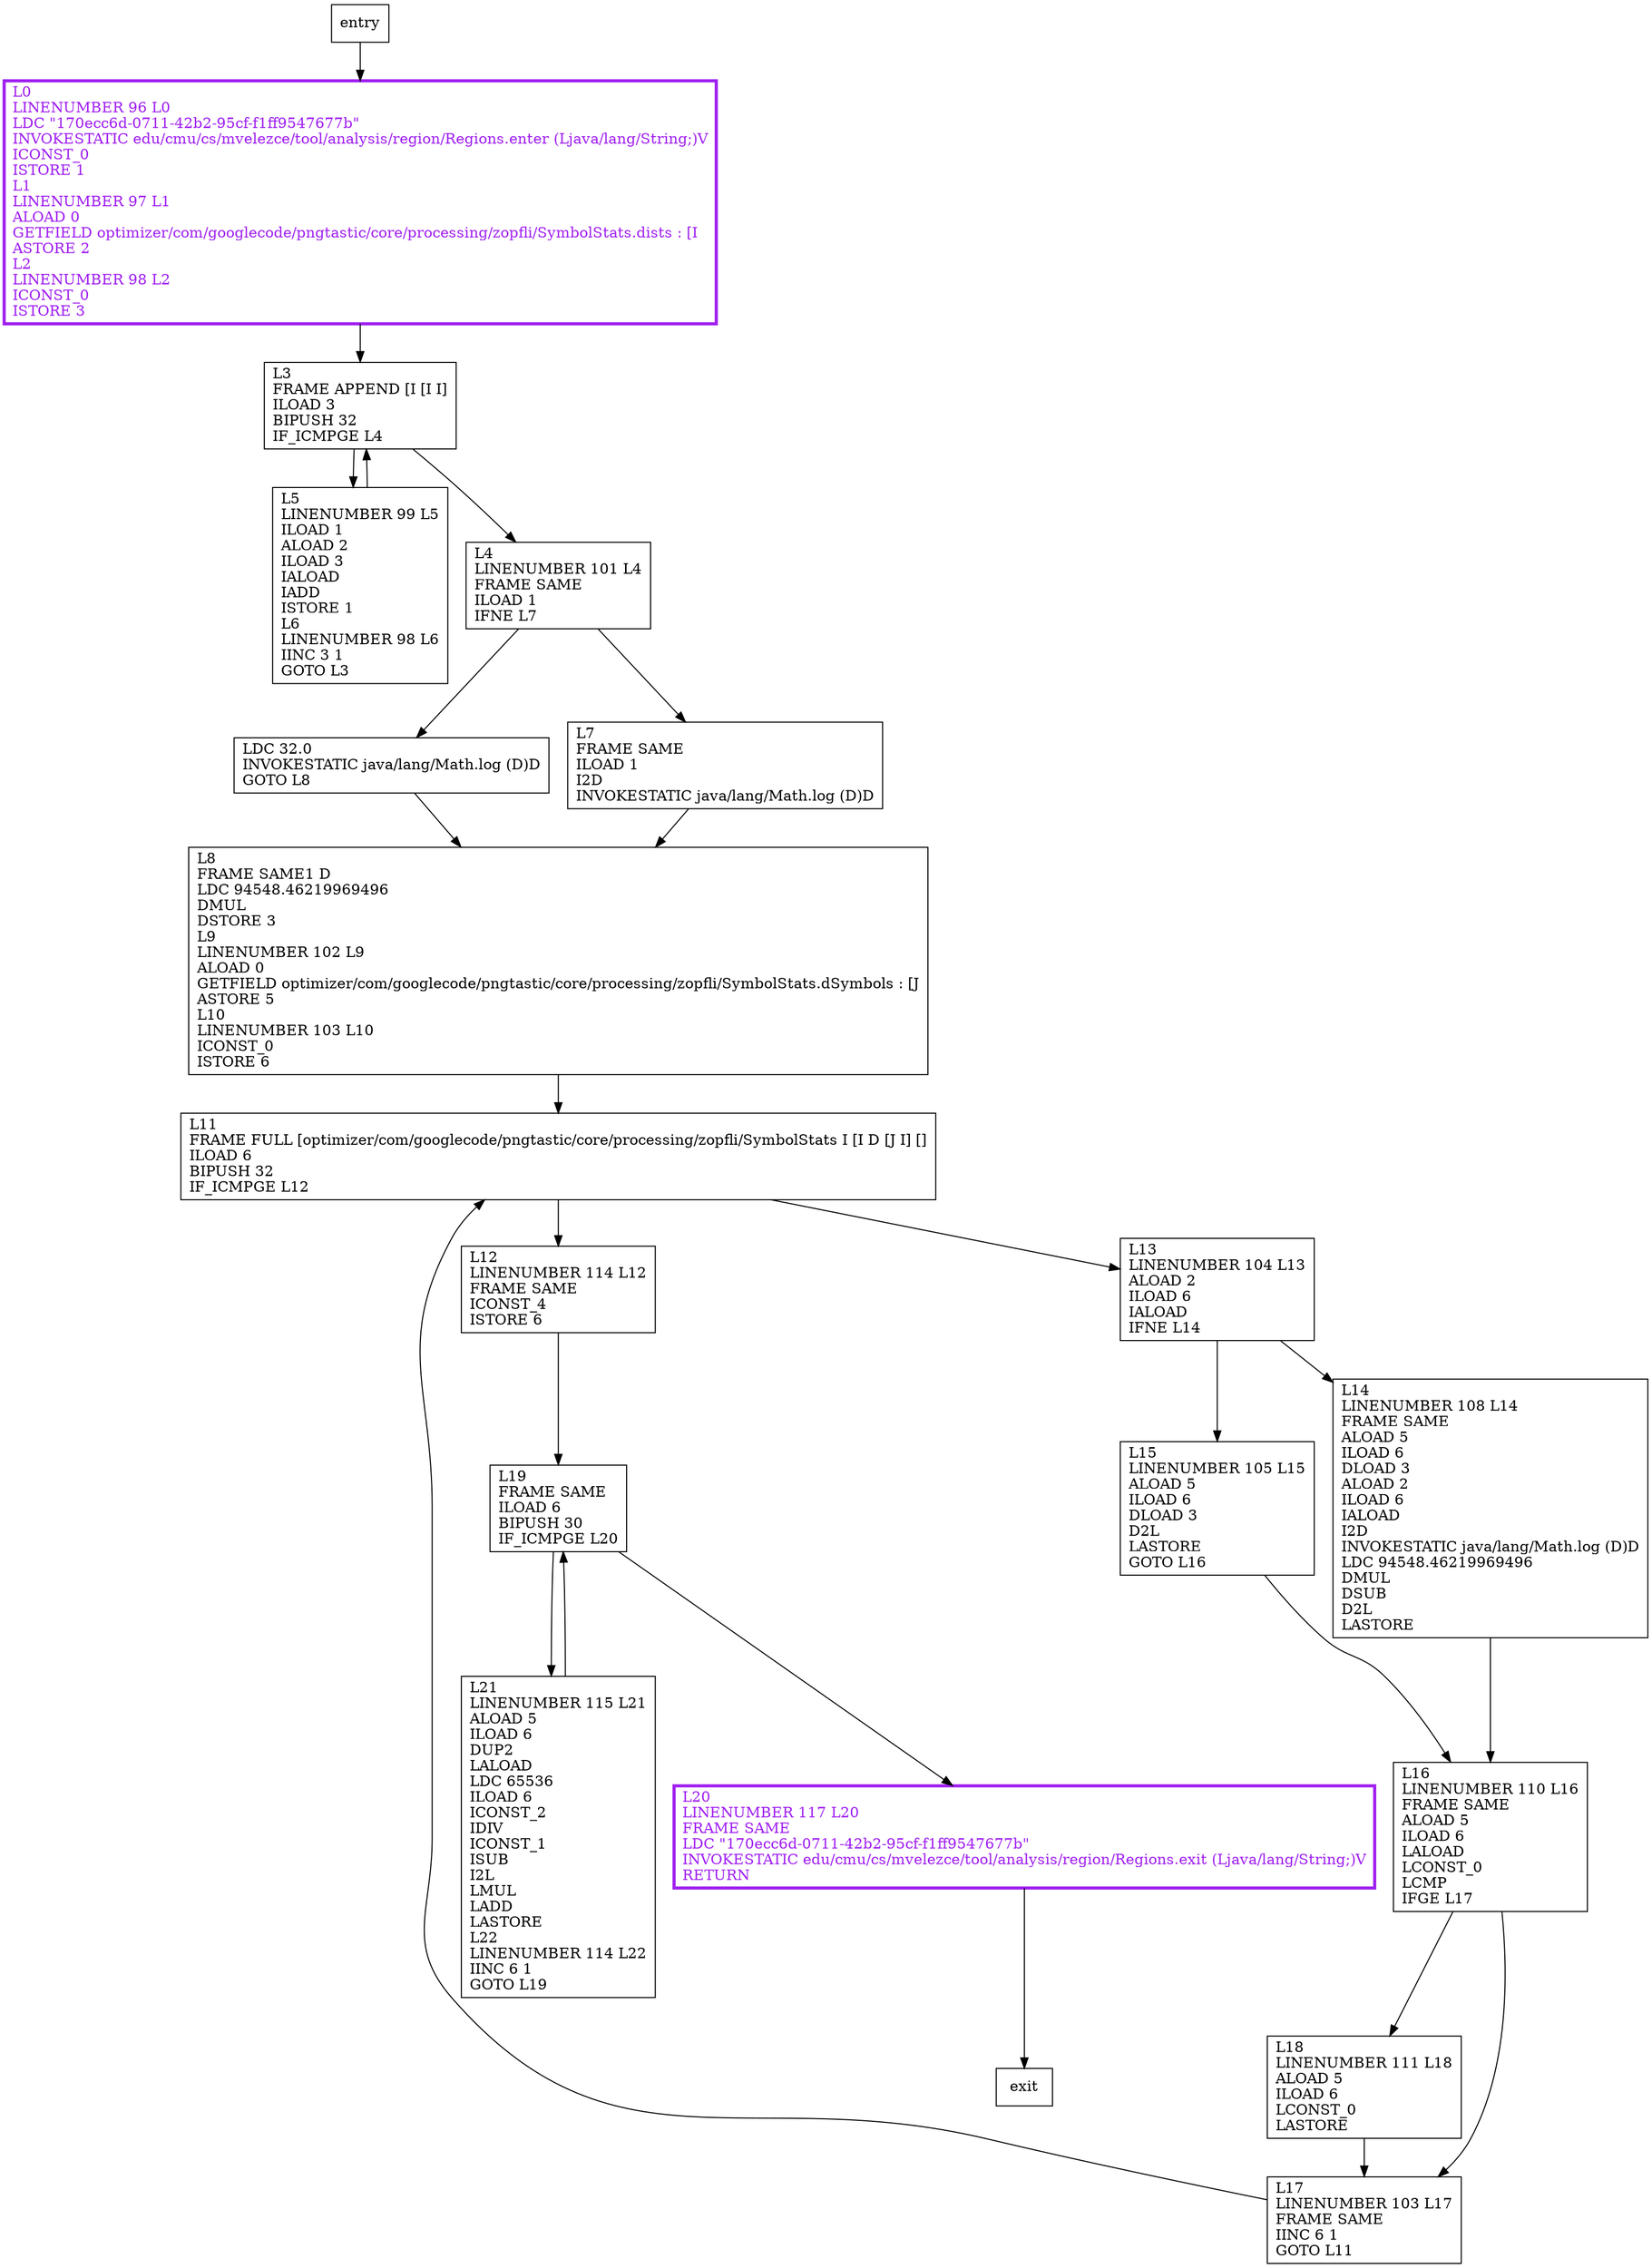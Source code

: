 digraph calculateDists {
node [shape=record];
1389417797 [label="L0\lLINENUMBER 96 L0\lLDC \"170ecc6d-0711-42b2-95cf-f1ff9547677b\"\lINVOKESTATIC edu/cmu/cs/mvelezce/tool/analysis/region/Regions.enter (Ljava/lang/String;)V\lICONST_0\lISTORE 1\lL1\lLINENUMBER 97 L1\lALOAD 0\lGETFIELD optimizer/com/googlecode/pngtastic/core/processing/zopfli/SymbolStats.dists : [I\lASTORE 2\lL2\lLINENUMBER 98 L2\lICONST_0\lISTORE 3\l"];
1371848092 [label="L20\lLINENUMBER 117 L20\lFRAME SAME\lLDC \"170ecc6d-0711-42b2-95cf-f1ff9547677b\"\lINVOKESTATIC edu/cmu/cs/mvelezce/tool/analysis/region/Regions.exit (Ljava/lang/String;)V\lRETURN\l"];
88192829 [label="L12\lLINENUMBER 114 L12\lFRAME SAME\lICONST_4\lISTORE 6\l"];
1541217603 [label="L13\lLINENUMBER 104 L13\lALOAD 2\lILOAD 6\lIALOAD\lIFNE L14\l"];
1880333547 [label="L5\lLINENUMBER 99 L5\lILOAD 1\lALOAD 2\lILOAD 3\lIALOAD\lIADD\lISTORE 1\lL6\lLINENUMBER 98 L6\lIINC 3 1\lGOTO L3\l"];
1996397464 [label="L15\lLINENUMBER 105 L15\lALOAD 5\lILOAD 6\lDLOAD 3\lD2L\lLASTORE\lGOTO L16\l"];
1286491929 [label="L21\lLINENUMBER 115 L21\lALOAD 5\lILOAD 6\lDUP2\lLALOAD\lLDC 65536\lILOAD 6\lICONST_2\lIDIV\lICONST_1\lISUB\lI2L\lLMUL\lLADD\lLASTORE\lL22\lLINENUMBER 114 L22\lIINC 6 1\lGOTO L19\l"];
2077777540 [label="L8\lFRAME SAME1 D\lLDC 94548.46219969496\lDMUL\lDSTORE 3\lL9\lLINENUMBER 102 L9\lALOAD 0\lGETFIELD optimizer/com/googlecode/pngtastic/core/processing/zopfli/SymbolStats.dSymbols : [J\lASTORE 5\lL10\lLINENUMBER 103 L10\lICONST_0\lISTORE 6\l"];
908663235 [label="L3\lFRAME APPEND [I [I I]\lILOAD 3\lBIPUSH 32\lIF_ICMPGE L4\l"];
398490707 [label="LDC 32.0\lINVOKESTATIC java/lang/Math.log (D)D\lGOTO L8\l"];
1559515444 [label="L18\lLINENUMBER 111 L18\lALOAD 5\lILOAD 6\lLCONST_0\lLASTORE\l"];
1644665022 [label="L7\lFRAME SAME\lILOAD 1\lI2D\lINVOKESTATIC java/lang/Math.log (D)D\l"];
1300893602 [label="L17\lLINENUMBER 103 L17\lFRAME SAME\lIINC 6 1\lGOTO L11\l"];
841861705 [label="L19\lFRAME SAME\lILOAD 6\lBIPUSH 30\lIF_ICMPGE L20\l"];
1582572393 [label="L11\lFRAME FULL [optimizer/com/googlecode/pngtastic/core/processing/zopfli/SymbolStats I [I D [J I] []\lILOAD 6\lBIPUSH 32\lIF_ICMPGE L12\l"];
2116117111 [label="L4\lLINENUMBER 101 L4\lFRAME SAME\lILOAD 1\lIFNE L7\l"];
2114859557 [label="L16\lLINENUMBER 110 L16\lFRAME SAME\lALOAD 5\lILOAD 6\lLALOAD\lLCONST_0\lLCMP\lIFGE L17\l"];
1332465807 [label="L14\lLINENUMBER 108 L14\lFRAME SAME\lALOAD 5\lILOAD 6\lDLOAD 3\lALOAD 2\lILOAD 6\lIALOAD\lI2D\lINVOKESTATIC java/lang/Math.log (D)D\lLDC 94548.46219969496\lDMUL\lDSUB\lD2L\lLASTORE\l"];
entry;
exit;
1389417797 -> 908663235;
1371848092 -> exit;
88192829 -> 841861705;
1541217603 -> 1996397464;
1541217603 -> 1332465807;
1880333547 -> 908663235;
1996397464 -> 2114859557;
1286491929 -> 841861705;
2077777540 -> 1582572393;
908663235 -> 1880333547;
908663235 -> 2116117111;
entry -> 1389417797;
398490707 -> 2077777540;
1559515444 -> 1300893602;
1644665022 -> 2077777540;
1300893602 -> 1582572393;
841861705 -> 1371848092;
841861705 -> 1286491929;
1582572393 -> 88192829;
1582572393 -> 1541217603;
2116117111 -> 398490707;
2116117111 -> 1644665022;
2114859557 -> 1559515444;
2114859557 -> 1300893602;
1332465807 -> 2114859557;
1389417797[fontcolor="purple", penwidth=3, color="purple"];
1371848092[fontcolor="purple", penwidth=3, color="purple"];
}

